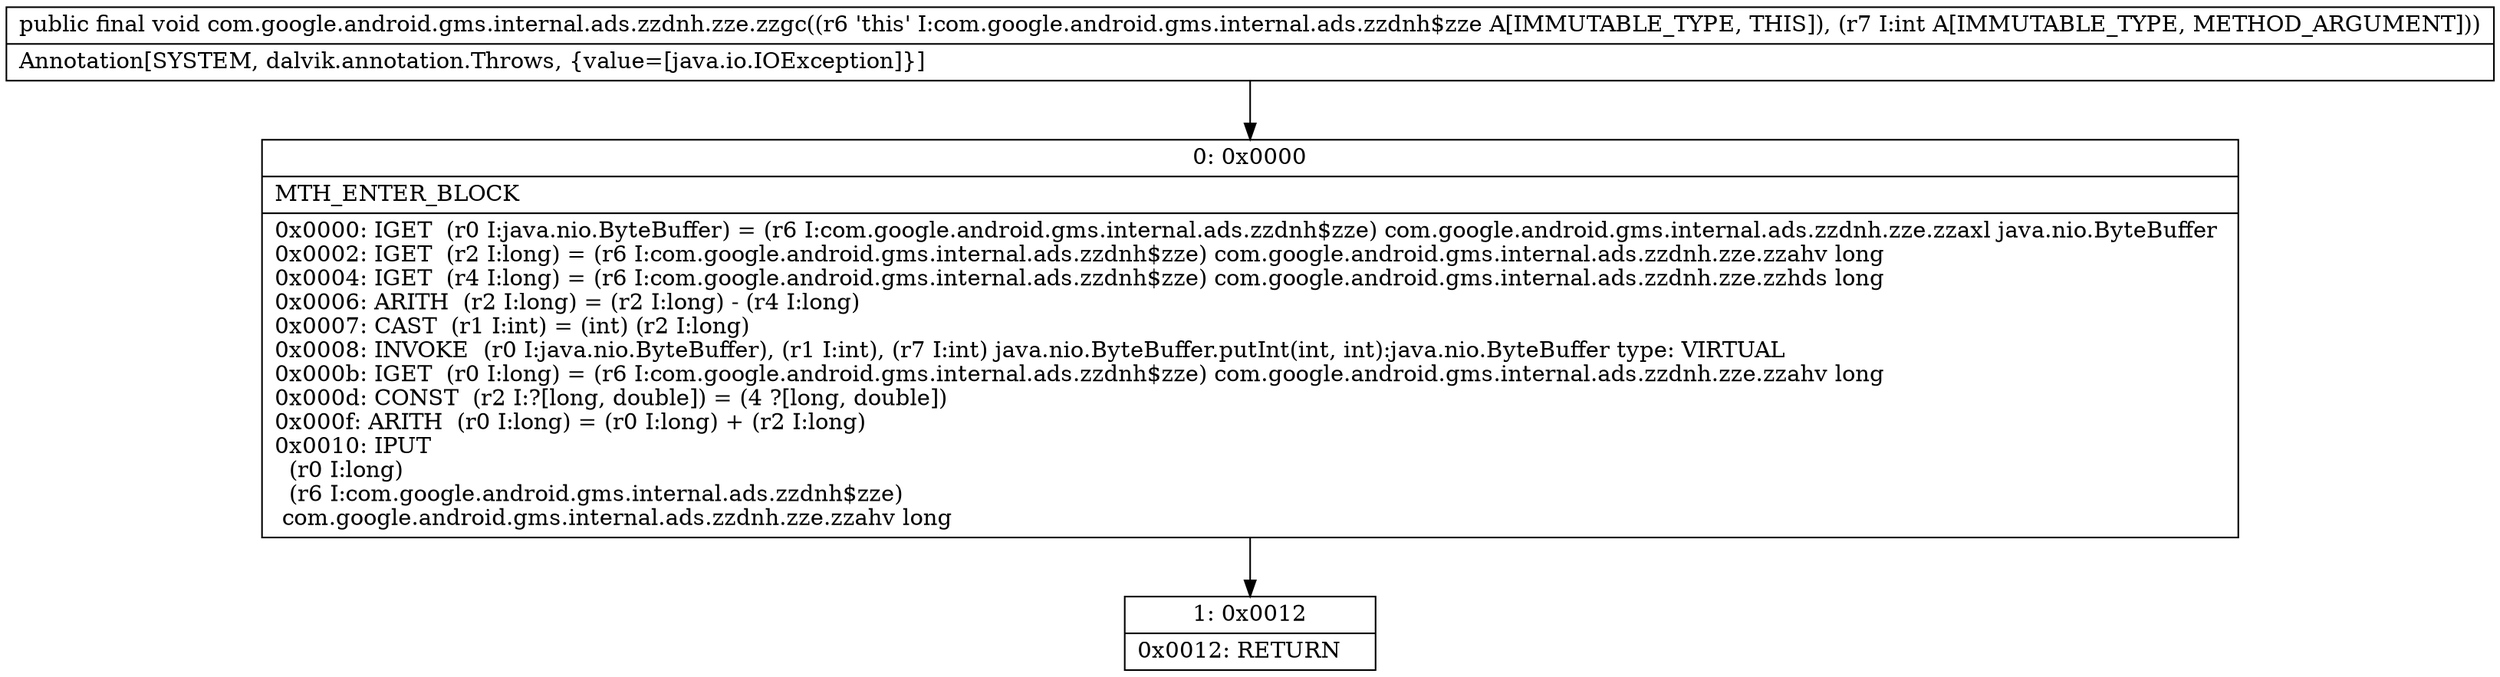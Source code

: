 digraph "CFG forcom.google.android.gms.internal.ads.zzdnh.zze.zzgc(I)V" {
Node_0 [shape=record,label="{0\:\ 0x0000|MTH_ENTER_BLOCK\l|0x0000: IGET  (r0 I:java.nio.ByteBuffer) = (r6 I:com.google.android.gms.internal.ads.zzdnh$zze) com.google.android.gms.internal.ads.zzdnh.zze.zzaxl java.nio.ByteBuffer \l0x0002: IGET  (r2 I:long) = (r6 I:com.google.android.gms.internal.ads.zzdnh$zze) com.google.android.gms.internal.ads.zzdnh.zze.zzahv long \l0x0004: IGET  (r4 I:long) = (r6 I:com.google.android.gms.internal.ads.zzdnh$zze) com.google.android.gms.internal.ads.zzdnh.zze.zzhds long \l0x0006: ARITH  (r2 I:long) = (r2 I:long) \- (r4 I:long) \l0x0007: CAST  (r1 I:int) = (int) (r2 I:long) \l0x0008: INVOKE  (r0 I:java.nio.ByteBuffer), (r1 I:int), (r7 I:int) java.nio.ByteBuffer.putInt(int, int):java.nio.ByteBuffer type: VIRTUAL \l0x000b: IGET  (r0 I:long) = (r6 I:com.google.android.gms.internal.ads.zzdnh$zze) com.google.android.gms.internal.ads.zzdnh.zze.zzahv long \l0x000d: CONST  (r2 I:?[long, double]) = (4 ?[long, double]) \l0x000f: ARITH  (r0 I:long) = (r0 I:long) + (r2 I:long) \l0x0010: IPUT  \l  (r0 I:long)\l  (r6 I:com.google.android.gms.internal.ads.zzdnh$zze)\l com.google.android.gms.internal.ads.zzdnh.zze.zzahv long \l}"];
Node_1 [shape=record,label="{1\:\ 0x0012|0x0012: RETURN   \l}"];
MethodNode[shape=record,label="{public final void com.google.android.gms.internal.ads.zzdnh.zze.zzgc((r6 'this' I:com.google.android.gms.internal.ads.zzdnh$zze A[IMMUTABLE_TYPE, THIS]), (r7 I:int A[IMMUTABLE_TYPE, METHOD_ARGUMENT]))  | Annotation[SYSTEM, dalvik.annotation.Throws, \{value=[java.io.IOException]\}]\l}"];
MethodNode -> Node_0;
Node_0 -> Node_1;
}

